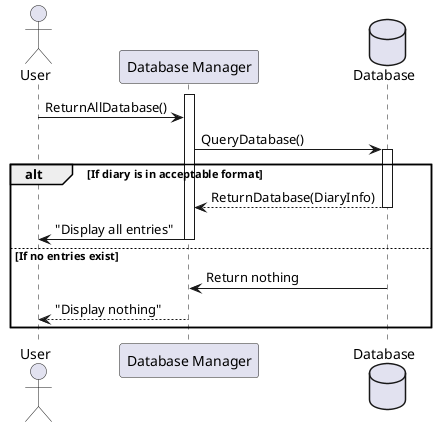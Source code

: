 @startuml SequenceDiagram Login


actor User
participant "Database Manager"
database "Database"
activate "Database Manager"

User -> "Database Manager" : ReturnAllDatabase()

"Database Manager" -> Database : QueryDatabase()
activate "Database"

alt If diary is in acceptable format
"Database" --> "Database Manager" :  ReturnDatabase(DiaryInfo)
deactivate "Database"
"Database Manager" -> User : "Display all entries"
deactivate "Database Manager"


else If no entries exist 
"Database" -> "Database Manager" : Return nothing
"Database Manager" --> User : "Display nothing"

end
@enduml